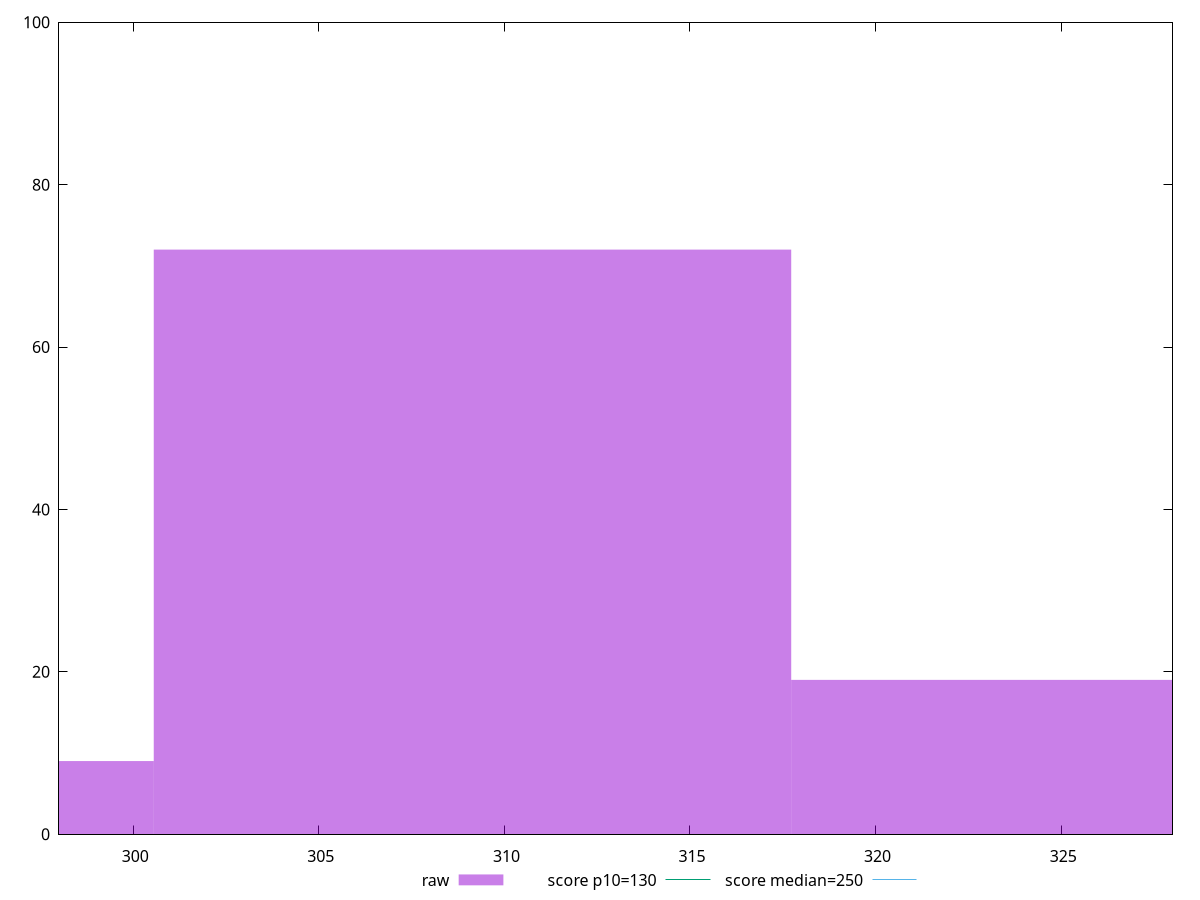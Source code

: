 reset

$raw <<EOF
309.1401374253134 72
326.31458950449746 19
291.96568534612936 9
EOF

set key outside below
set boxwidth 17.17445207918408
set xrange [297.9999999999991:328]
set yrange [0:100]
set trange [0:100]
set style fill transparent solid 0.5 noborder

set parametric
set terminal svg size 640, 490 enhanced background rgb 'white'
set output "report_00018_2021-02-10T15-25-16.877Z/max-potential-fid/samples/pages/raw/histogram.svg"

plot $raw title "raw" with boxes, \
     130,t title "score p10=130", \
     250,t title "score median=250"

reset
